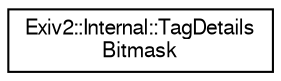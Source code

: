 digraph "Graphical Class Hierarchy"
{
  edge [fontname="FreeSans",fontsize="10",labelfontname="FreeSans",labelfontsize="10"];
  node [fontname="FreeSans",fontsize="10",shape=record];
  rankdir="LR";
  Node1 [label="Exiv2::Internal::TagDetails\lBitmask",height=0.2,width=0.4,color="black", fillcolor="white", style="filled",URL="$structExiv2_1_1Internal_1_1TagDetailsBitmask.html",tooltip="Helper structure for lookup tables for translations of bitmask values to human readable labels..."];
}
